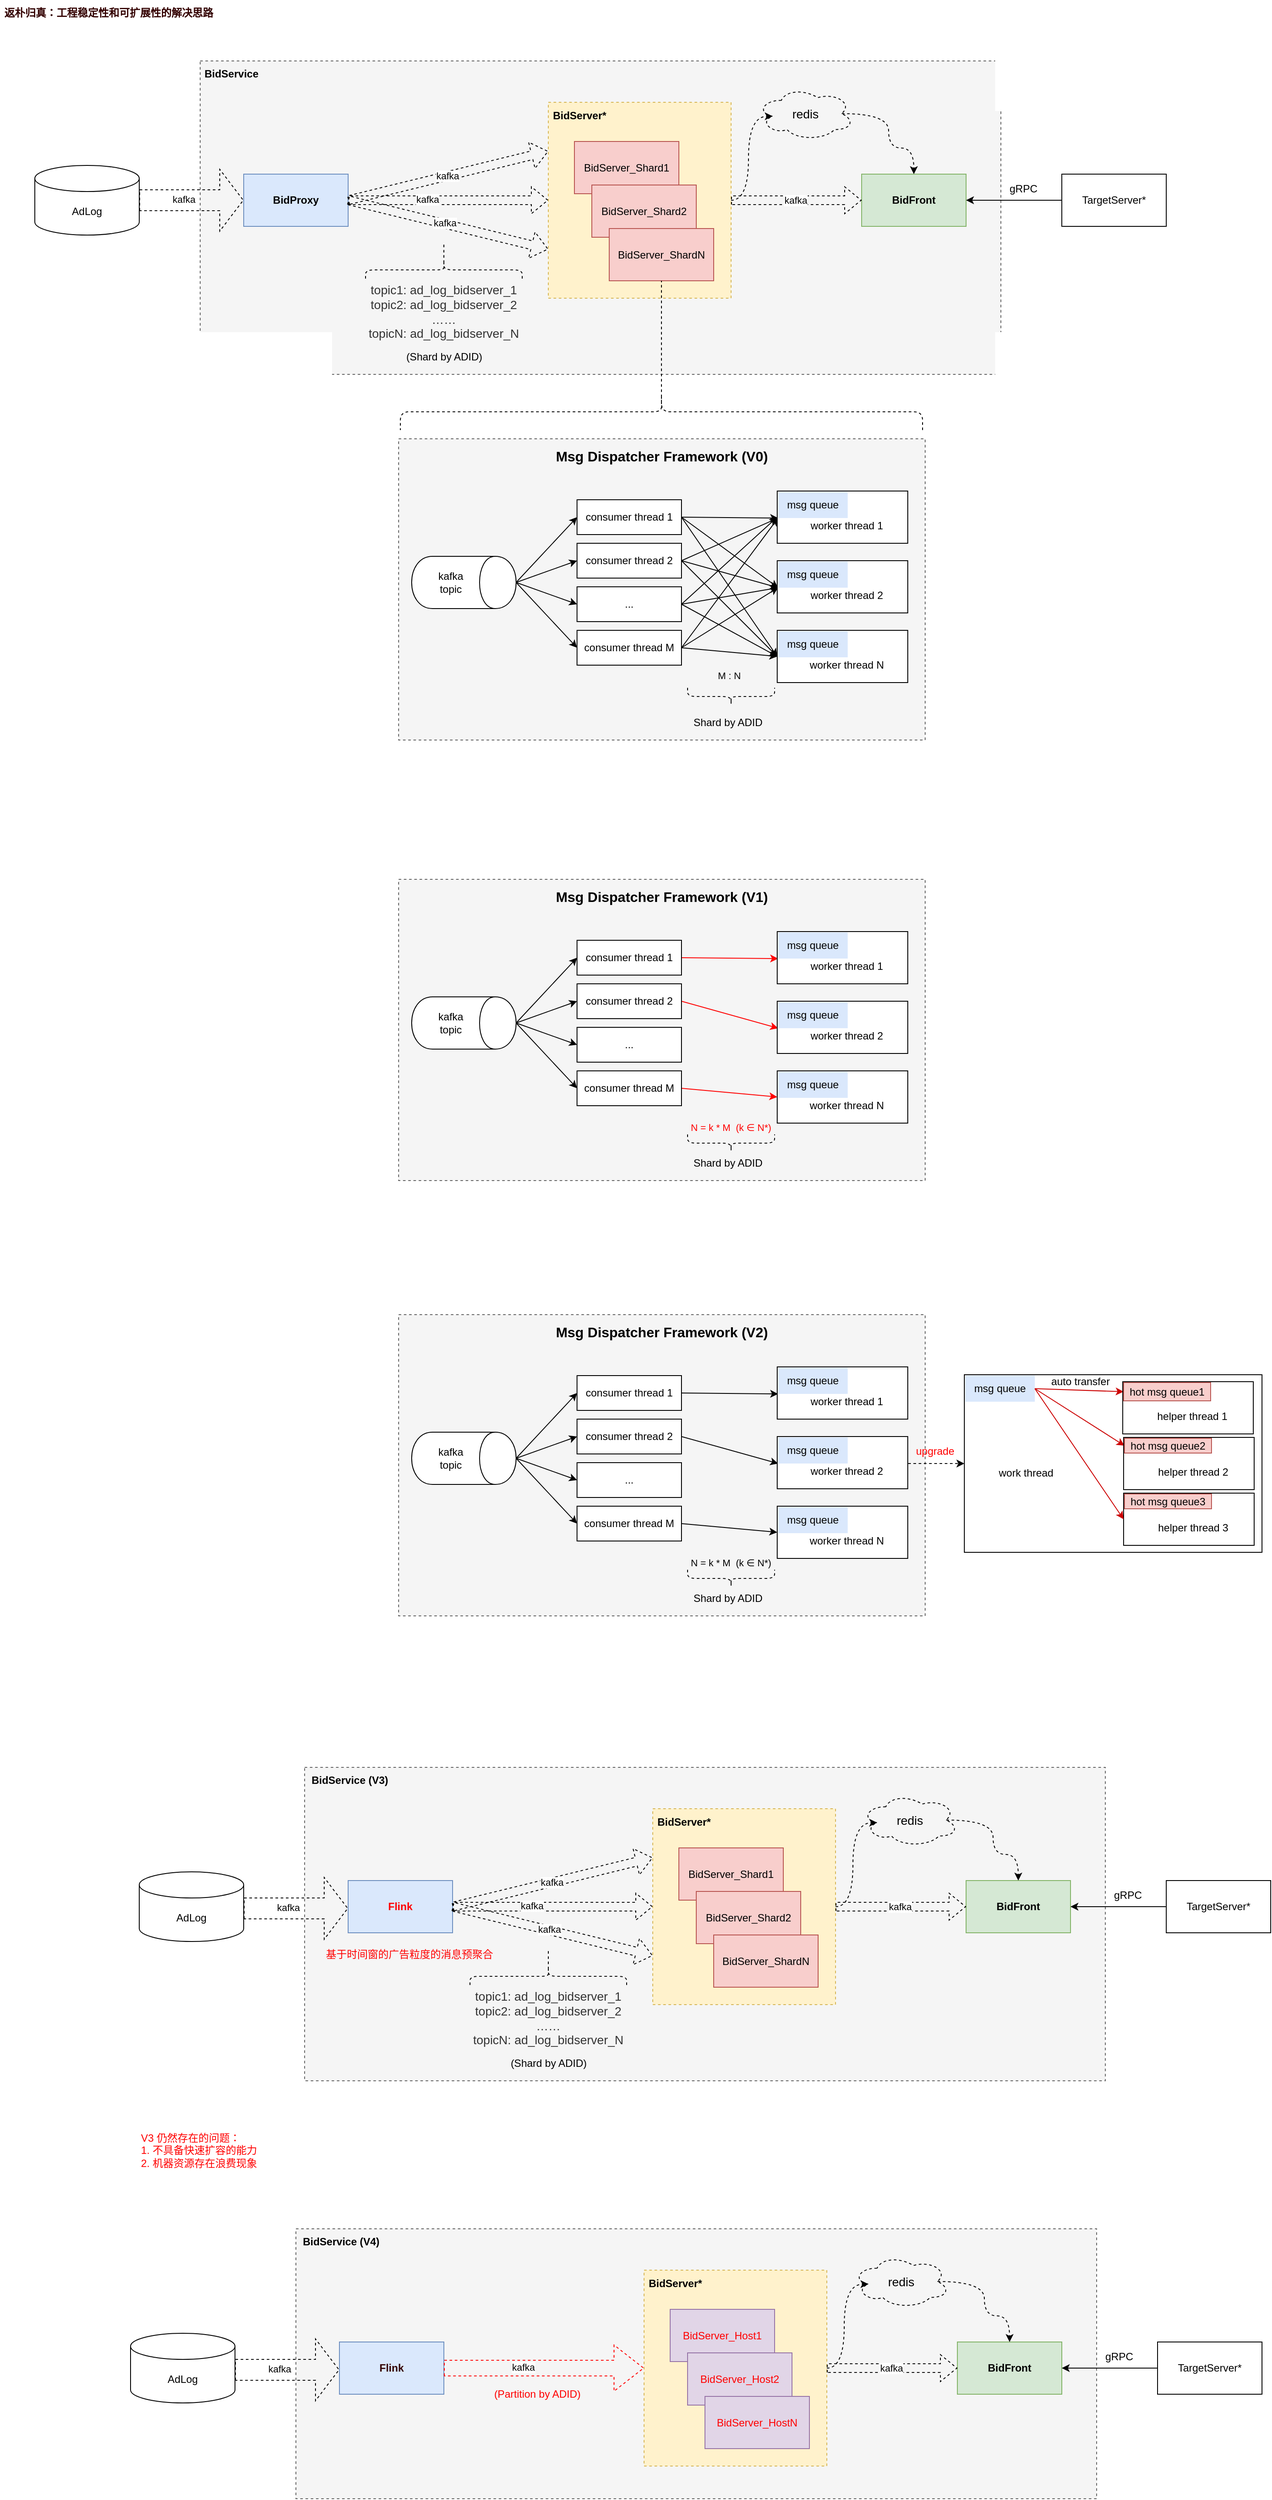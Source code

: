 <mxfile version="20.8.23" type="github">
  <diagram id="KJzq4jkmHyjeCMCJz6uO" name="Page-1">
    <mxGraphModel dx="1818" dy="692" grid="1" gridSize="10" guides="1" tooltips="1" connect="1" arrows="1" fold="1" page="1" pageScale="1" pageWidth="850" pageHeight="1100" math="0" shadow="0">
      <root>
        <mxCell id="0" />
        <mxCell id="1" parent="0" />
        <mxCell id="6Swn5pRf29uwXJC_zlHn-45" value="" style="rounded=0;whiteSpace=wrap;html=1;strokeColor=#666666;fontColor=#333333;fillColor=#f5f5f5;dashed=1;" parent="1" vertex="1">
          <mxGeometry x="-610" y="80" width="920" height="360" as="geometry" />
        </mxCell>
        <mxCell id="6Swn5pRf29uwXJC_zlHn-34" style="edgeStyle=orthogonalEdgeStyle;curved=1;rounded=0;orthogonalLoop=1;jettySize=auto;html=1;exitX=1;exitY=0.5;exitDx=0;exitDy=0;entryX=0.16;entryY=0.55;entryDx=0;entryDy=0;entryPerimeter=0;fontColor=#000000;endArrow=classic;endFill=1;dashed=1;" parent="1" source="6Swn5pRf29uwXJC_zlHn-25" target="6Swn5pRf29uwXJC_zlHn-15" edge="1">
          <mxGeometry relative="1" as="geometry" />
        </mxCell>
        <mxCell id="6Swn5pRf29uwXJC_zlHn-25" value="" style="rounded=0;whiteSpace=wrap;html=1;fillColor=#fff2cc;dashed=1;strokeColor=#d6b656;" parent="1" vertex="1">
          <mxGeometry x="-210" y="127.5" width="210" height="225" as="geometry" />
        </mxCell>
        <mxCell id="6Swn5pRf29uwXJC_zlHn-1" value="AdLog" style="shape=cylinder3;whiteSpace=wrap;html=1;boundedLbl=1;backgroundOutline=1;size=15;" parent="1" vertex="1">
          <mxGeometry x="-800" y="200" width="120" height="80" as="geometry" />
        </mxCell>
        <mxCell id="6Swn5pRf29uwXJC_zlHn-3" value="&lt;b&gt;BidProxy&lt;/b&gt;" style="rounded=0;whiteSpace=wrap;html=1;fillColor=#dae8fc;strokeColor=#6c8ebf;" parent="1" vertex="1">
          <mxGeometry x="-560" y="210" width="120" height="60" as="geometry" />
        </mxCell>
        <mxCell id="6Swn5pRf29uwXJC_zlHn-4" value="" style="shape=flexArrow;endArrow=classic;html=1;rounded=0;exitX=1;exitY=0.5;exitDx=0;exitDy=0;exitPerimeter=0;entryX=0;entryY=0.5;entryDx=0;entryDy=0;dashed=1;width=24;endSize=8.67;endWidth=46;" parent="1" source="6Swn5pRf29uwXJC_zlHn-1" target="6Swn5pRf29uwXJC_zlHn-3" edge="1">
          <mxGeometry width="50" height="50" relative="1" as="geometry">
            <mxPoint x="-560" y="400" as="sourcePoint" />
            <mxPoint x="-510" y="350" as="targetPoint" />
          </mxGeometry>
        </mxCell>
        <mxCell id="6Swn5pRf29uwXJC_zlHn-29" value="kafka" style="edgeLabel;html=1;align=center;verticalAlign=middle;resizable=0;points=[];" parent="6Swn5pRf29uwXJC_zlHn-4" vertex="1" connectable="0">
          <mxGeometry x="-0.15" y="1" relative="1" as="geometry">
            <mxPoint as="offset" />
          </mxGeometry>
        </mxCell>
        <mxCell id="6Swn5pRf29uwXJC_zlHn-7" value="BidServer_Shard1" style="rounded=0;whiteSpace=wrap;html=1;fillColor=#f8cecc;strokeColor=#b85450;" parent="1" vertex="1">
          <mxGeometry x="-180" y="172.5" width="120" height="60" as="geometry" />
        </mxCell>
        <mxCell id="6Swn5pRf29uwXJC_zlHn-8" value="&lt;b&gt;BidFront&lt;/b&gt;" style="rounded=0;whiteSpace=wrap;html=1;fillColor=#d5e8d4;strokeColor=#82b366;" parent="1" vertex="1">
          <mxGeometry x="150" y="210" width="120" height="60" as="geometry" />
        </mxCell>
        <mxCell id="6Swn5pRf29uwXJC_zlHn-11" value="topic1: ad_log_bidserver_1&lt;br&gt;topic2: ad_log_bidserver_2&lt;br&gt;……&lt;br&gt;topicN: ad_log_bidserver_N" style="text;html=1;strokeColor=none;fillColor=#f5f5f5;align=center;verticalAlign=middle;whiteSpace=wrap;rounded=0;fontSize=14;fontColor=#333333;" parent="1" vertex="1">
          <mxGeometry x="-420" y="332.5" width="180" height="70" as="geometry" />
        </mxCell>
        <mxCell id="6Swn5pRf29uwXJC_zlHn-13" value="" style="shape=flexArrow;endArrow=classic;html=1;rounded=0;exitX=1;exitY=0.5;exitDx=0;exitDy=0;exitPerimeter=0;entryX=0;entryY=0.25;entryDx=0;entryDy=0;dashed=1;" parent="1" target="6Swn5pRf29uwXJC_zlHn-25" edge="1">
          <mxGeometry width="50" height="50" relative="1" as="geometry">
            <mxPoint x="-440" y="240" as="sourcePoint" />
            <mxPoint x="-320" y="240" as="targetPoint" />
          </mxGeometry>
        </mxCell>
        <mxCell id="6Swn5pRf29uwXJC_zlHn-28" value="kafka" style="edgeLabel;html=1;align=center;verticalAlign=middle;resizable=0;points=[];" parent="6Swn5pRf29uwXJC_zlHn-13" vertex="1" connectable="0">
          <mxGeometry x="-0.012" relative="1" as="geometry">
            <mxPoint as="offset" />
          </mxGeometry>
        </mxCell>
        <mxCell id="6Swn5pRf29uwXJC_zlHn-37" style="edgeStyle=orthogonalEdgeStyle;rounded=0;orthogonalLoop=1;jettySize=auto;html=1;exitX=0.875;exitY=0.5;exitDx=0;exitDy=0;exitPerimeter=0;entryX=0.5;entryY=0;entryDx=0;entryDy=0;dashed=1;fontColor=#000000;endArrow=classic;endFill=1;elbow=vertical;curved=1;" parent="1" source="6Swn5pRf29uwXJC_zlHn-15" target="6Swn5pRf29uwXJC_zlHn-8" edge="1">
          <mxGeometry relative="1" as="geometry">
            <Array as="points">
              <mxPoint x="181" y="141" />
              <mxPoint x="181" y="180" />
              <mxPoint x="210" y="180" />
            </Array>
          </mxGeometry>
        </mxCell>
        <mxCell id="6Swn5pRf29uwXJC_zlHn-15" value="&lt;font color=&quot;#000000&quot;&gt;redis&lt;/font&gt;" style="ellipse;shape=cloud;whiteSpace=wrap;html=1;fillColor=none;gradientColor=none;fontSize=14;fontColor=#808080;align=center;strokeColor=#000000;dashed=1;" parent="1" vertex="1">
          <mxGeometry x="30" y="110" width="111" height="61" as="geometry" />
        </mxCell>
        <mxCell id="6Swn5pRf29uwXJC_zlHn-23" value="BidServer_Shard2" style="rounded=0;whiteSpace=wrap;html=1;fillColor=#f8cecc;strokeColor=#b85450;" parent="1" vertex="1">
          <mxGeometry x="-160" y="222.5" width="120" height="60" as="geometry" />
        </mxCell>
        <mxCell id="6Swn5pRf29uwXJC_zlHn-24" value="BidServer_ShardN" style="rounded=0;whiteSpace=wrap;html=1;fillColor=#f8cecc;strokeColor=#b85450;" parent="1" vertex="1">
          <mxGeometry x="-140" y="272.5" width="120" height="60" as="geometry" />
        </mxCell>
        <mxCell id="6Swn5pRf29uwXJC_zlHn-26" value="" style="shape=flexArrow;endArrow=classic;html=1;rounded=0;exitX=1;exitY=0.5;exitDx=0;exitDy=0;entryX=0;entryY=0.5;entryDx=0;entryDy=0;dashed=1;" parent="1" source="6Swn5pRf29uwXJC_zlHn-3" target="6Swn5pRf29uwXJC_zlHn-25" edge="1">
          <mxGeometry width="50" height="50" relative="1" as="geometry">
            <mxPoint x="-430" y="250" as="sourcePoint" />
            <mxPoint x="-270" y="197.5" as="targetPoint" />
          </mxGeometry>
        </mxCell>
        <mxCell id="6Swn5pRf29uwXJC_zlHn-30" value="kafka" style="edgeLabel;html=1;align=center;verticalAlign=middle;resizable=0;points=[];" parent="6Swn5pRf29uwXJC_zlHn-26" vertex="1" connectable="0">
          <mxGeometry x="-0.212" y="1" relative="1" as="geometry">
            <mxPoint as="offset" />
          </mxGeometry>
        </mxCell>
        <mxCell id="6Swn5pRf29uwXJC_zlHn-27" value="" style="shape=flexArrow;endArrow=classic;html=1;rounded=0;entryX=0;entryY=0.75;entryDx=0;entryDy=0;dashed=1;" parent="1" target="6Swn5pRf29uwXJC_zlHn-25" edge="1">
          <mxGeometry width="50" height="50" relative="1" as="geometry">
            <mxPoint x="-440" y="240" as="sourcePoint" />
            <mxPoint x="-270" y="250" as="targetPoint" />
          </mxGeometry>
        </mxCell>
        <mxCell id="6Swn5pRf29uwXJC_zlHn-31" value="kafka" style="edgeLabel;html=1;align=center;verticalAlign=middle;resizable=0;points=[];" parent="6Swn5pRf29uwXJC_zlHn-27" vertex="1" connectable="0">
          <mxGeometry x="-0.043" y="1" relative="1" as="geometry">
            <mxPoint as="offset" />
          </mxGeometry>
        </mxCell>
        <mxCell id="6Swn5pRf29uwXJC_zlHn-32" value="" style="shape=flexArrow;endArrow=classic;html=1;rounded=0;exitX=1;exitY=0.5;exitDx=0;exitDy=0;entryX=0;entryY=0.5;entryDx=0;entryDy=0;dashed=1;" parent="1" source="6Swn5pRf29uwXJC_zlHn-25" target="6Swn5pRf29uwXJC_zlHn-8" edge="1">
          <mxGeometry width="50" height="50" relative="1" as="geometry">
            <mxPoint x="-360" y="250" as="sourcePoint" />
            <mxPoint x="-200" y="197.5" as="targetPoint" />
          </mxGeometry>
        </mxCell>
        <mxCell id="6Swn5pRf29uwXJC_zlHn-33" value="kafka" style="edgeLabel;html=1;align=center;verticalAlign=middle;resizable=0;points=[];" parent="6Swn5pRf29uwXJC_zlHn-32" vertex="1" connectable="0">
          <mxGeometry x="-0.012" relative="1" as="geometry">
            <mxPoint as="offset" />
          </mxGeometry>
        </mxCell>
        <mxCell id="6Swn5pRf29uwXJC_zlHn-38" value="&lt;b&gt;BidServer*&lt;/b&gt;" style="text;html=1;strokeColor=none;fillColor=none;align=center;verticalAlign=middle;whiteSpace=wrap;rounded=0;dashed=1;fontColor=#000000;" parent="1" vertex="1">
          <mxGeometry x="-208" y="127.5" width="68" height="30" as="geometry" />
        </mxCell>
        <mxCell id="6Swn5pRf29uwXJC_zlHn-40" style="edgeStyle=orthogonalEdgeStyle;curved=1;rounded=0;orthogonalLoop=1;jettySize=auto;html=1;exitX=0.1;exitY=0.5;exitDx=0;exitDy=0;exitPerimeter=0;fontColor=#000000;endArrow=none;endFill=0;elbow=vertical;dashed=1;" parent="1" source="6Swn5pRf29uwXJC_zlHn-39" edge="1">
          <mxGeometry relative="1" as="geometry">
            <mxPoint x="-330" y="290" as="targetPoint" />
          </mxGeometry>
        </mxCell>
        <mxCell id="6Swn5pRf29uwXJC_zlHn-39" value="" style="shape=curlyBracket;whiteSpace=wrap;html=1;rounded=1;labelPosition=left;verticalLabelPosition=middle;align=right;verticalAlign=middle;strokeColor=#000000;fontColor=#000000;fillColor=none;rotation=90;dashed=1;" parent="1" vertex="1">
          <mxGeometry x="-340" y="230" width="20" height="180" as="geometry" />
        </mxCell>
        <mxCell id="6Swn5pRf29uwXJC_zlHn-41" value="" style="endArrow=classic;html=1;rounded=0;fontColor=#000000;curved=1;elbow=vertical;entryX=1;entryY=0.5;entryDx=0;entryDy=0;exitX=0;exitY=0.5;exitDx=0;exitDy=0;" parent="1" source="6Swn5pRf29uwXJC_zlHn-43" target="6Swn5pRf29uwXJC_zlHn-8" edge="1">
          <mxGeometry width="50" height="50" relative="1" as="geometry">
            <mxPoint x="360" y="240" as="sourcePoint" />
            <mxPoint x="-180" y="350" as="targetPoint" />
          </mxGeometry>
        </mxCell>
        <mxCell id="6Swn5pRf29uwXJC_zlHn-42" value="gRPC" style="text;html=1;strokeColor=none;fillColor=none;align=center;verticalAlign=middle;whiteSpace=wrap;rounded=0;fontColor=#000000;" parent="1" vertex="1">
          <mxGeometry x="306" y="212" width="60" height="30" as="geometry" />
        </mxCell>
        <mxCell id="6Swn5pRf29uwXJC_zlHn-43" value="TargetServer*" style="rounded=0;whiteSpace=wrap;html=1;strokeColor=#000000;fontColor=#000000;fillColor=none;" parent="1" vertex="1">
          <mxGeometry x="380" y="210" width="120" height="60" as="geometry" />
        </mxCell>
        <mxCell id="6Swn5pRf29uwXJC_zlHn-47" value="&lt;b&gt;BidService&lt;/b&gt;" style="text;html=1;strokeColor=none;fillColor=none;align=center;verticalAlign=middle;whiteSpace=wrap;rounded=0;dashed=1;fontColor=#000000;" parent="1" vertex="1">
          <mxGeometry x="-608" y="80" width="68" height="30" as="geometry" />
        </mxCell>
        <mxCell id="6Swn5pRf29uwXJC_zlHn-48" value="" style="rounded=0;whiteSpace=wrap;html=1;fillColor=#f5f5f5;dashed=1;fontColor=#333333;strokeColor=#666666;" parent="1" vertex="1">
          <mxGeometry x="-382" y="514" width="605" height="346" as="geometry" />
        </mxCell>
        <mxCell id="6Swn5pRf29uwXJC_zlHn-49" style="edgeStyle=none;rounded=0;orthogonalLoop=1;jettySize=auto;html=1;exitX=1;exitY=0.5;exitDx=0;exitDy=0;entryX=0;entryY=1;entryDx=0;entryDy=0;" parent="1" source="6Swn5pRf29uwXJC_zlHn-52" target="6Swn5pRf29uwXJC_zlHn-66" edge="1">
          <mxGeometry relative="1" as="geometry" />
        </mxCell>
        <mxCell id="6Swn5pRf29uwXJC_zlHn-50" style="edgeStyle=none;rounded=0;orthogonalLoop=1;jettySize=auto;html=1;exitX=1;exitY=0.5;exitDx=0;exitDy=0;entryX=0;entryY=1;entryDx=0;entryDy=0;" parent="1" source="6Swn5pRf29uwXJC_zlHn-52" target="6Swn5pRf29uwXJC_zlHn-69" edge="1">
          <mxGeometry relative="1" as="geometry" />
        </mxCell>
        <mxCell id="6Swn5pRf29uwXJC_zlHn-51" style="edgeStyle=none;rounded=0;orthogonalLoop=1;jettySize=auto;html=1;exitX=1;exitY=0.5;exitDx=0;exitDy=0;entryX=0;entryY=0.5;entryDx=0;entryDy=0;" parent="1" source="6Swn5pRf29uwXJC_zlHn-52" target="6Swn5pRf29uwXJC_zlHn-71" edge="1">
          <mxGeometry relative="1" as="geometry" />
        </mxCell>
        <mxCell id="6Swn5pRf29uwXJC_zlHn-52" value="consumer thread 1" style="rounded=0;whiteSpace=wrap;html=1;" parent="1" vertex="1">
          <mxGeometry x="-177" y="584" width="120" height="40" as="geometry" />
        </mxCell>
        <mxCell id="6Swn5pRf29uwXJC_zlHn-53" style="edgeStyle=none;rounded=0;orthogonalLoop=1;jettySize=auto;html=1;exitX=1;exitY=0.5;exitDx=0;exitDy=0;entryX=0;entryY=1;entryDx=0;entryDy=0;" parent="1" source="6Swn5pRf29uwXJC_zlHn-56" target="6Swn5pRf29uwXJC_zlHn-66" edge="1">
          <mxGeometry relative="1" as="geometry" />
        </mxCell>
        <mxCell id="6Swn5pRf29uwXJC_zlHn-54" style="edgeStyle=none;rounded=0;orthogonalLoop=1;jettySize=auto;html=1;exitX=1;exitY=0.5;exitDx=0;exitDy=0;entryX=0;entryY=1;entryDx=0;entryDy=0;" parent="1" source="6Swn5pRf29uwXJC_zlHn-56" target="6Swn5pRf29uwXJC_zlHn-69" edge="1">
          <mxGeometry relative="1" as="geometry" />
        </mxCell>
        <mxCell id="6Swn5pRf29uwXJC_zlHn-55" style="edgeStyle=none;rounded=0;orthogonalLoop=1;jettySize=auto;html=1;exitX=1;exitY=0.5;exitDx=0;exitDy=0;entryX=0;entryY=1;entryDx=0;entryDy=0;" parent="1" source="6Swn5pRf29uwXJC_zlHn-56" target="6Swn5pRf29uwXJC_zlHn-72" edge="1">
          <mxGeometry relative="1" as="geometry" />
        </mxCell>
        <mxCell id="6Swn5pRf29uwXJC_zlHn-56" value="consumer thread 2" style="rounded=0;whiteSpace=wrap;html=1;" parent="1" vertex="1">
          <mxGeometry x="-177" y="634" width="120" height="40" as="geometry" />
        </mxCell>
        <mxCell id="6Swn5pRf29uwXJC_zlHn-57" style="edgeStyle=none;rounded=0;orthogonalLoop=1;jettySize=auto;html=1;exitX=1;exitY=0.5;exitDx=0;exitDy=0;entryX=0;entryY=0.5;entryDx=0;entryDy=0;" parent="1" source="6Swn5pRf29uwXJC_zlHn-60" target="6Swn5pRf29uwXJC_zlHn-65" edge="1">
          <mxGeometry relative="1" as="geometry" />
        </mxCell>
        <mxCell id="6Swn5pRf29uwXJC_zlHn-58" style="edgeStyle=none;rounded=0;orthogonalLoop=1;jettySize=auto;html=1;exitX=1;exitY=0.5;exitDx=0;exitDy=0;entryX=0;entryY=1;entryDx=0;entryDy=0;" parent="1" source="6Swn5pRf29uwXJC_zlHn-60" target="6Swn5pRf29uwXJC_zlHn-69" edge="1">
          <mxGeometry relative="1" as="geometry" />
        </mxCell>
        <mxCell id="6Swn5pRf29uwXJC_zlHn-59" style="edgeStyle=none;rounded=0;orthogonalLoop=1;jettySize=auto;html=1;exitX=1;exitY=0.5;exitDx=0;exitDy=0;entryX=0;entryY=0.5;entryDx=0;entryDy=0;" parent="1" source="6Swn5pRf29uwXJC_zlHn-60" target="6Swn5pRf29uwXJC_zlHn-71" edge="1">
          <mxGeometry relative="1" as="geometry" />
        </mxCell>
        <mxCell id="6Swn5pRf29uwXJC_zlHn-60" value="..." style="rounded=0;whiteSpace=wrap;html=1;" parent="1" vertex="1">
          <mxGeometry x="-177" y="684" width="120" height="40" as="geometry" />
        </mxCell>
        <mxCell id="6Swn5pRf29uwXJC_zlHn-61" style="edgeStyle=none;rounded=0;orthogonalLoop=1;jettySize=auto;html=1;exitX=1;exitY=0.5;exitDx=0;exitDy=0;entryX=0;entryY=1;entryDx=0;entryDy=0;" parent="1" source="6Swn5pRf29uwXJC_zlHn-64" target="6Swn5pRf29uwXJC_zlHn-66" edge="1">
          <mxGeometry relative="1" as="geometry" />
        </mxCell>
        <mxCell id="6Swn5pRf29uwXJC_zlHn-62" style="edgeStyle=none;rounded=0;orthogonalLoop=1;jettySize=auto;html=1;exitX=1;exitY=0.5;exitDx=0;exitDy=0;entryX=0;entryY=1;entryDx=0;entryDy=0;" parent="1" source="6Swn5pRf29uwXJC_zlHn-64" target="6Swn5pRf29uwXJC_zlHn-69" edge="1">
          <mxGeometry relative="1" as="geometry" />
        </mxCell>
        <mxCell id="6Swn5pRf29uwXJC_zlHn-63" style="edgeStyle=none;rounded=0;orthogonalLoop=1;jettySize=auto;html=1;exitX=1;exitY=0.5;exitDx=0;exitDy=0;" parent="1" source="6Swn5pRf29uwXJC_zlHn-64" edge="1">
          <mxGeometry relative="1" as="geometry">
            <mxPoint x="53" y="764" as="targetPoint" />
          </mxGeometry>
        </mxCell>
        <mxCell id="6Swn5pRf29uwXJC_zlHn-64" value="consumer thread M" style="rounded=0;whiteSpace=wrap;html=1;" parent="1" vertex="1">
          <mxGeometry x="-177" y="734" width="120" height="40" as="geometry" />
        </mxCell>
        <mxCell id="6Swn5pRf29uwXJC_zlHn-65" value="" style="rounded=0;whiteSpace=wrap;html=1;" parent="1" vertex="1">
          <mxGeometry x="53" y="574" width="150" height="60" as="geometry" />
        </mxCell>
        <mxCell id="6Swn5pRf29uwXJC_zlHn-66" value="msg queue" style="rounded=0;whiteSpace=wrap;html=1;fillColor=#dae8fc;strokeColor=none;" parent="1" vertex="1">
          <mxGeometry x="54" y="575" width="80" height="30" as="geometry" />
        </mxCell>
        <mxCell id="6Swn5pRf29uwXJC_zlHn-67" value="worker thread 1" style="text;html=1;strokeColor=none;fillColor=none;align=center;verticalAlign=middle;whiteSpace=wrap;rounded=0;" parent="1" vertex="1">
          <mxGeometry x="83" y="604" width="100" height="20" as="geometry" />
        </mxCell>
        <mxCell id="6Swn5pRf29uwXJC_zlHn-68" value="" style="rounded=0;whiteSpace=wrap;html=1;" parent="1" vertex="1">
          <mxGeometry x="53" y="654" width="150" height="60" as="geometry" />
        </mxCell>
        <mxCell id="6Swn5pRf29uwXJC_zlHn-69" value="msg queue" style="rounded=0;whiteSpace=wrap;html=1;fillColor=#dae8fc;strokeColor=none;" parent="1" vertex="1">
          <mxGeometry x="54" y="655" width="80" height="30" as="geometry" />
        </mxCell>
        <mxCell id="6Swn5pRf29uwXJC_zlHn-70" value="worker thread 2" style="text;html=1;strokeColor=none;fillColor=none;align=center;verticalAlign=middle;whiteSpace=wrap;rounded=0;" parent="1" vertex="1">
          <mxGeometry x="83" y="684" width="100" height="20" as="geometry" />
        </mxCell>
        <mxCell id="6Swn5pRf29uwXJC_zlHn-71" value="" style="rounded=0;whiteSpace=wrap;html=1;" parent="1" vertex="1">
          <mxGeometry x="53" y="734" width="150" height="60" as="geometry" />
        </mxCell>
        <mxCell id="6Swn5pRf29uwXJC_zlHn-72" value="msg queue" style="rounded=0;whiteSpace=wrap;html=1;fillColor=#dae8fc;strokeColor=none;" parent="1" vertex="1">
          <mxGeometry x="54" y="735" width="80" height="30" as="geometry" />
        </mxCell>
        <mxCell id="6Swn5pRf29uwXJC_zlHn-73" value="worker thread N" style="text;html=1;strokeColor=none;fillColor=none;align=center;verticalAlign=middle;whiteSpace=wrap;rounded=0;" parent="1" vertex="1">
          <mxGeometry x="83" y="764" width="100" height="20" as="geometry" />
        </mxCell>
        <mxCell id="6Swn5pRf29uwXJC_zlHn-74" style="rounded=0;orthogonalLoop=1;jettySize=auto;html=1;exitX=0.5;exitY=0;exitDx=0;exitDy=0;entryX=0;entryY=0.5;entryDx=0;entryDy=0;" parent="1" source="6Swn5pRf29uwXJC_zlHn-78" target="6Swn5pRf29uwXJC_zlHn-52" edge="1">
          <mxGeometry relative="1" as="geometry" />
        </mxCell>
        <mxCell id="6Swn5pRf29uwXJC_zlHn-75" style="edgeStyle=none;rounded=0;orthogonalLoop=1;jettySize=auto;html=1;exitX=0.5;exitY=0;exitDx=0;exitDy=0;entryX=0;entryY=0.5;entryDx=0;entryDy=0;" parent="1" source="6Swn5pRf29uwXJC_zlHn-78" target="6Swn5pRf29uwXJC_zlHn-56" edge="1">
          <mxGeometry relative="1" as="geometry" />
        </mxCell>
        <mxCell id="6Swn5pRf29uwXJC_zlHn-76" style="edgeStyle=none;rounded=0;orthogonalLoop=1;jettySize=auto;html=1;exitX=0.5;exitY=0;exitDx=0;exitDy=0;entryX=0;entryY=0.5;entryDx=0;entryDy=0;" parent="1" source="6Swn5pRf29uwXJC_zlHn-78" target="6Swn5pRf29uwXJC_zlHn-60" edge="1">
          <mxGeometry relative="1" as="geometry" />
        </mxCell>
        <mxCell id="6Swn5pRf29uwXJC_zlHn-77" style="edgeStyle=none;rounded=0;orthogonalLoop=1;jettySize=auto;html=1;exitX=0.5;exitY=0;exitDx=0;exitDy=0;entryX=0;entryY=0.5;entryDx=0;entryDy=0;" parent="1" source="6Swn5pRf29uwXJC_zlHn-78" target="6Swn5pRf29uwXJC_zlHn-64" edge="1">
          <mxGeometry relative="1" as="geometry" />
        </mxCell>
        <mxCell id="6Swn5pRf29uwXJC_zlHn-78" value="" style="shape=cylinder;whiteSpace=wrap;html=1;boundedLbl=1;backgroundOutline=1;direction=south;" parent="1" vertex="1">
          <mxGeometry x="-367" y="649" width="120" height="60" as="geometry" />
        </mxCell>
        <mxCell id="6Swn5pRf29uwXJC_zlHn-79" value="kafka topic" style="text;html=1;strokeColor=none;fillColor=none;align=center;verticalAlign=middle;whiteSpace=wrap;rounded=0;" parent="1" vertex="1">
          <mxGeometry x="-347" y="669" width="50" height="20" as="geometry" />
        </mxCell>
        <mxCell id="6Swn5pRf29uwXJC_zlHn-81" value="Msg Dispatcher Framework&amp;nbsp;(V0)" style="text;html=1;strokeColor=none;fillColor=none;align=center;verticalAlign=middle;whiteSpace=wrap;rounded=0;dashed=1;fontStyle=1;fontSize=16;" parent="1" vertex="1">
          <mxGeometry x="-208.5" y="514" width="257" height="40" as="geometry" />
        </mxCell>
        <mxCell id="6Swn5pRf29uwXJC_zlHn-83" value="&lt;font style=&quot;font-size: 11px&quot;&gt;M : N&lt;/font&gt;" style="text;html=1;strokeColor=none;fillColor=none;align=center;verticalAlign=middle;whiteSpace=wrap;rounded=0;dashed=1;fontSize=16;" parent="1" vertex="1">
          <mxGeometry x="-22" y="774" width="40" height="20" as="geometry" />
        </mxCell>
        <mxCell id="6Swn5pRf29uwXJC_zlHn-85" style="rounded=0;orthogonalLoop=1;jettySize=auto;html=1;exitX=0.1;exitY=0.5;exitDx=0;exitDy=0;exitPerimeter=0;entryX=0.5;entryY=1;entryDx=0;entryDy=0;dashed=1;fontColor=#000000;endArrow=none;endFill=0;elbow=vertical;" parent="1" source="6Swn5pRf29uwXJC_zlHn-84" target="6Swn5pRf29uwXJC_zlHn-24" edge="1">
          <mxGeometry relative="1" as="geometry" />
        </mxCell>
        <mxCell id="6Swn5pRf29uwXJC_zlHn-84" value="" style="shape=curlyBracket;whiteSpace=wrap;html=1;rounded=1;labelPosition=left;verticalLabelPosition=middle;align=right;verticalAlign=middle;strokeColor=#000000;fontColor=#000000;fillColor=none;rotation=90;dashed=1;" parent="1" vertex="1">
          <mxGeometry x="-101" y="183" width="42" height="600" as="geometry" />
        </mxCell>
        <mxCell id="6Swn5pRf29uwXJC_zlHn-86" value="Shard by ADID" style="text;html=1;strokeColor=none;fillColor=none;align=center;verticalAlign=middle;whiteSpace=wrap;rounded=0;" parent="1" vertex="1">
          <mxGeometry x="-57" y="830" width="107" height="20" as="geometry" />
        </mxCell>
        <mxCell id="6Swn5pRf29uwXJC_zlHn-87" value="" style="shape=curlyBracket;whiteSpace=wrap;html=1;rounded=1;dashed=1;fillColor=none;fontSize=16;direction=north;" parent="1" vertex="1">
          <mxGeometry x="-50" y="800" width="100" height="20" as="geometry" />
        </mxCell>
        <mxCell id="6Swn5pRf29uwXJC_zlHn-88" value="(Shard by ADID)" style="text;html=1;strokeColor=none;fillColor=none;align=center;verticalAlign=middle;whiteSpace=wrap;rounded=0;" parent="1" vertex="1">
          <mxGeometry x="-383.5" y="410" width="107" height="20" as="geometry" />
        </mxCell>
        <mxCell id="6Swn5pRf29uwXJC_zlHn-89" value="" style="rounded=0;whiteSpace=wrap;html=1;fillColor=#f5f5f5;dashed=1;fontColor=#333333;strokeColor=#666666;" parent="1" vertex="1">
          <mxGeometry x="-382" y="1020" width="605" height="346" as="geometry" />
        </mxCell>
        <mxCell id="6Swn5pRf29uwXJC_zlHn-90" style="edgeStyle=none;rounded=0;orthogonalLoop=1;jettySize=auto;html=1;exitX=1;exitY=0.5;exitDx=0;exitDy=0;entryX=0;entryY=1;entryDx=0;entryDy=0;strokeColor=#FF0000;" parent="1" source="6Swn5pRf29uwXJC_zlHn-93" target="6Swn5pRf29uwXJC_zlHn-107" edge="1">
          <mxGeometry relative="1" as="geometry" />
        </mxCell>
        <mxCell id="6Swn5pRf29uwXJC_zlHn-93" value="consumer thread 1" style="rounded=0;whiteSpace=wrap;html=1;" parent="1" vertex="1">
          <mxGeometry x="-177" y="1090" width="120" height="40" as="geometry" />
        </mxCell>
        <mxCell id="6Swn5pRf29uwXJC_zlHn-95" style="edgeStyle=none;rounded=0;orthogonalLoop=1;jettySize=auto;html=1;exitX=1;exitY=0.5;exitDx=0;exitDy=0;entryX=0;entryY=1;entryDx=0;entryDy=0;strokeColor=#FF0000;" parent="1" source="6Swn5pRf29uwXJC_zlHn-97" target="6Swn5pRf29uwXJC_zlHn-110" edge="1">
          <mxGeometry relative="1" as="geometry" />
        </mxCell>
        <mxCell id="6Swn5pRf29uwXJC_zlHn-97" value="consumer thread 2" style="rounded=0;whiteSpace=wrap;html=1;" parent="1" vertex="1">
          <mxGeometry x="-177" y="1140" width="120" height="40" as="geometry" />
        </mxCell>
        <mxCell id="6Swn5pRf29uwXJC_zlHn-101" value="..." style="rounded=0;whiteSpace=wrap;html=1;" parent="1" vertex="1">
          <mxGeometry x="-177" y="1190" width="120" height="40" as="geometry" />
        </mxCell>
        <mxCell id="6Swn5pRf29uwXJC_zlHn-104" style="edgeStyle=none;rounded=0;orthogonalLoop=1;jettySize=auto;html=1;exitX=1;exitY=0.5;exitDx=0;exitDy=0;strokeColor=#FF0000;" parent="1" source="6Swn5pRf29uwXJC_zlHn-105" edge="1">
          <mxGeometry relative="1" as="geometry">
            <mxPoint x="53" y="1270" as="targetPoint" />
          </mxGeometry>
        </mxCell>
        <mxCell id="6Swn5pRf29uwXJC_zlHn-105" value="consumer thread M" style="rounded=0;whiteSpace=wrap;html=1;" parent="1" vertex="1">
          <mxGeometry x="-177" y="1240" width="120" height="40" as="geometry" />
        </mxCell>
        <mxCell id="6Swn5pRf29uwXJC_zlHn-106" value="" style="rounded=0;whiteSpace=wrap;html=1;" parent="1" vertex="1">
          <mxGeometry x="53" y="1080" width="150" height="60" as="geometry" />
        </mxCell>
        <mxCell id="6Swn5pRf29uwXJC_zlHn-107" value="msg queue" style="rounded=0;whiteSpace=wrap;html=1;fillColor=#dae8fc;strokeColor=none;" parent="1" vertex="1">
          <mxGeometry x="54" y="1081" width="80" height="30" as="geometry" />
        </mxCell>
        <mxCell id="6Swn5pRf29uwXJC_zlHn-108" value="worker thread 1" style="text;html=1;strokeColor=none;fillColor=none;align=center;verticalAlign=middle;whiteSpace=wrap;rounded=0;" parent="1" vertex="1">
          <mxGeometry x="83" y="1110" width="100" height="20" as="geometry" />
        </mxCell>
        <mxCell id="6Swn5pRf29uwXJC_zlHn-109" value="" style="rounded=0;whiteSpace=wrap;html=1;" parent="1" vertex="1">
          <mxGeometry x="53" y="1160" width="150" height="60" as="geometry" />
        </mxCell>
        <mxCell id="6Swn5pRf29uwXJC_zlHn-110" value="msg queue" style="rounded=0;whiteSpace=wrap;html=1;fillColor=#dae8fc;strokeColor=none;" parent="1" vertex="1">
          <mxGeometry x="54" y="1161" width="80" height="30" as="geometry" />
        </mxCell>
        <mxCell id="6Swn5pRf29uwXJC_zlHn-111" value="worker thread 2" style="text;html=1;strokeColor=none;fillColor=none;align=center;verticalAlign=middle;whiteSpace=wrap;rounded=0;" parent="1" vertex="1">
          <mxGeometry x="83" y="1190" width="100" height="20" as="geometry" />
        </mxCell>
        <mxCell id="6Swn5pRf29uwXJC_zlHn-112" value="" style="rounded=0;whiteSpace=wrap;html=1;" parent="1" vertex="1">
          <mxGeometry x="53" y="1240" width="150" height="60" as="geometry" />
        </mxCell>
        <mxCell id="6Swn5pRf29uwXJC_zlHn-113" value="msg queue" style="rounded=0;whiteSpace=wrap;html=1;fillColor=#dae8fc;strokeColor=none;" parent="1" vertex="1">
          <mxGeometry x="54" y="1241" width="80" height="30" as="geometry" />
        </mxCell>
        <mxCell id="6Swn5pRf29uwXJC_zlHn-114" value="worker thread N" style="text;html=1;strokeColor=none;fillColor=none;align=center;verticalAlign=middle;whiteSpace=wrap;rounded=0;" parent="1" vertex="1">
          <mxGeometry x="83" y="1270" width="100" height="20" as="geometry" />
        </mxCell>
        <mxCell id="6Swn5pRf29uwXJC_zlHn-115" style="rounded=0;orthogonalLoop=1;jettySize=auto;html=1;exitX=0.5;exitY=0;exitDx=0;exitDy=0;entryX=0;entryY=0.5;entryDx=0;entryDy=0;" parent="1" source="6Swn5pRf29uwXJC_zlHn-119" target="6Swn5pRf29uwXJC_zlHn-93" edge="1">
          <mxGeometry relative="1" as="geometry" />
        </mxCell>
        <mxCell id="6Swn5pRf29uwXJC_zlHn-116" style="edgeStyle=none;rounded=0;orthogonalLoop=1;jettySize=auto;html=1;exitX=0.5;exitY=0;exitDx=0;exitDy=0;entryX=0;entryY=0.5;entryDx=0;entryDy=0;" parent="1" source="6Swn5pRf29uwXJC_zlHn-119" target="6Swn5pRf29uwXJC_zlHn-97" edge="1">
          <mxGeometry relative="1" as="geometry" />
        </mxCell>
        <mxCell id="6Swn5pRf29uwXJC_zlHn-117" style="edgeStyle=none;rounded=0;orthogonalLoop=1;jettySize=auto;html=1;exitX=0.5;exitY=0;exitDx=0;exitDy=0;entryX=0;entryY=0.5;entryDx=0;entryDy=0;" parent="1" source="6Swn5pRf29uwXJC_zlHn-119" target="6Swn5pRf29uwXJC_zlHn-101" edge="1">
          <mxGeometry relative="1" as="geometry" />
        </mxCell>
        <mxCell id="6Swn5pRf29uwXJC_zlHn-118" style="edgeStyle=none;rounded=0;orthogonalLoop=1;jettySize=auto;html=1;exitX=0.5;exitY=0;exitDx=0;exitDy=0;entryX=0;entryY=0.5;entryDx=0;entryDy=0;" parent="1" source="6Swn5pRf29uwXJC_zlHn-119" target="6Swn5pRf29uwXJC_zlHn-105" edge="1">
          <mxGeometry relative="1" as="geometry" />
        </mxCell>
        <mxCell id="6Swn5pRf29uwXJC_zlHn-119" value="" style="shape=cylinder;whiteSpace=wrap;html=1;boundedLbl=1;backgroundOutline=1;direction=south;" parent="1" vertex="1">
          <mxGeometry x="-367" y="1155" width="120" height="60" as="geometry" />
        </mxCell>
        <mxCell id="6Swn5pRf29uwXJC_zlHn-120" value="kafka topic" style="text;html=1;strokeColor=none;fillColor=none;align=center;verticalAlign=middle;whiteSpace=wrap;rounded=0;" parent="1" vertex="1">
          <mxGeometry x="-347" y="1175" width="50" height="20" as="geometry" />
        </mxCell>
        <mxCell id="6Swn5pRf29uwXJC_zlHn-121" value="Msg Dispatcher Framework&amp;nbsp;(V1)" style="text;html=1;strokeColor=none;fillColor=none;align=center;verticalAlign=middle;whiteSpace=wrap;rounded=0;dashed=1;fontStyle=1;fontSize=16;" parent="1" vertex="1">
          <mxGeometry x="-208.5" y="1020" width="257" height="40" as="geometry" />
        </mxCell>
        <mxCell id="6Swn5pRf29uwXJC_zlHn-122" value="&lt;font color=&quot;#ff0000&quot; style=&quot;font-size: 11px&quot;&gt;N = k * M&amp;nbsp; (k&amp;nbsp;∈&amp;nbsp;N*)&lt;/font&gt;" style="text;html=1;strokeColor=none;fillColor=none;align=center;verticalAlign=middle;whiteSpace=wrap;rounded=0;dashed=1;fontSize=16;" parent="1" vertex="1">
          <mxGeometry x="-56.75" y="1285" width="113.5" height="36" as="geometry" />
        </mxCell>
        <mxCell id="6Swn5pRf29uwXJC_zlHn-123" value="Shard by ADID" style="text;html=1;strokeColor=none;fillColor=none;align=center;verticalAlign=middle;whiteSpace=wrap;rounded=0;" parent="1" vertex="1">
          <mxGeometry x="-57" y="1336" width="107" height="20" as="geometry" />
        </mxCell>
        <mxCell id="6Swn5pRf29uwXJC_zlHn-124" value="" style="shape=curlyBracket;whiteSpace=wrap;html=1;rounded=1;dashed=1;fillColor=none;fontSize=16;direction=north;" parent="1" vertex="1">
          <mxGeometry x="-50" y="1313" width="100" height="20" as="geometry" />
        </mxCell>
        <mxCell id="6Swn5pRf29uwXJC_zlHn-125" value="" style="rounded=0;whiteSpace=wrap;html=1;fillColor=#f5f5f5;dashed=1;fontColor=#333333;strokeColor=#666666;" parent="1" vertex="1">
          <mxGeometry x="-382" y="1520" width="605" height="346" as="geometry" />
        </mxCell>
        <mxCell id="6Swn5pRf29uwXJC_zlHn-126" style="edgeStyle=none;rounded=0;orthogonalLoop=1;jettySize=auto;html=1;exitX=1;exitY=0.5;exitDx=0;exitDy=0;entryX=0;entryY=1;entryDx=0;entryDy=0;" parent="1" source="6Swn5pRf29uwXJC_zlHn-127" target="6Swn5pRf29uwXJC_zlHn-134" edge="1">
          <mxGeometry relative="1" as="geometry" />
        </mxCell>
        <mxCell id="6Swn5pRf29uwXJC_zlHn-127" value="consumer thread 1" style="rounded=0;whiteSpace=wrap;html=1;" parent="1" vertex="1">
          <mxGeometry x="-177" y="1590" width="120" height="40" as="geometry" />
        </mxCell>
        <mxCell id="6Swn5pRf29uwXJC_zlHn-128" style="edgeStyle=none;rounded=0;orthogonalLoop=1;jettySize=auto;html=1;exitX=1;exitY=0.5;exitDx=0;exitDy=0;entryX=0;entryY=1;entryDx=0;entryDy=0;" parent="1" source="6Swn5pRf29uwXJC_zlHn-129" target="6Swn5pRf29uwXJC_zlHn-137" edge="1">
          <mxGeometry relative="1" as="geometry" />
        </mxCell>
        <mxCell id="6Swn5pRf29uwXJC_zlHn-129" value="consumer thread 2" style="rounded=0;whiteSpace=wrap;html=1;" parent="1" vertex="1">
          <mxGeometry x="-177" y="1640" width="120" height="40" as="geometry" />
        </mxCell>
        <mxCell id="6Swn5pRf29uwXJC_zlHn-130" value="..." style="rounded=0;whiteSpace=wrap;html=1;" parent="1" vertex="1">
          <mxGeometry x="-177" y="1690" width="120" height="40" as="geometry" />
        </mxCell>
        <mxCell id="6Swn5pRf29uwXJC_zlHn-131" style="edgeStyle=none;rounded=0;orthogonalLoop=1;jettySize=auto;html=1;exitX=1;exitY=0.5;exitDx=0;exitDy=0;" parent="1" source="6Swn5pRf29uwXJC_zlHn-132" edge="1">
          <mxGeometry relative="1" as="geometry">
            <mxPoint x="53" y="1770" as="targetPoint" />
          </mxGeometry>
        </mxCell>
        <mxCell id="6Swn5pRf29uwXJC_zlHn-132" value="consumer thread M" style="rounded=0;whiteSpace=wrap;html=1;" parent="1" vertex="1">
          <mxGeometry x="-177" y="1740" width="120" height="40" as="geometry" />
        </mxCell>
        <mxCell id="6Swn5pRf29uwXJC_zlHn-133" value="" style="rounded=0;whiteSpace=wrap;html=1;" parent="1" vertex="1">
          <mxGeometry x="53" y="1580" width="150" height="60" as="geometry" />
        </mxCell>
        <mxCell id="6Swn5pRf29uwXJC_zlHn-134" value="msg queue" style="rounded=0;whiteSpace=wrap;html=1;fillColor=#dae8fc;strokeColor=none;" parent="1" vertex="1">
          <mxGeometry x="54" y="1581" width="80" height="30" as="geometry" />
        </mxCell>
        <mxCell id="6Swn5pRf29uwXJC_zlHn-135" value="worker thread 1" style="text;html=1;strokeColor=none;fillColor=none;align=center;verticalAlign=middle;whiteSpace=wrap;rounded=0;" parent="1" vertex="1">
          <mxGeometry x="83" y="1610" width="100" height="20" as="geometry" />
        </mxCell>
        <mxCell id="6Swn5pRf29uwXJC_zlHn-136" value="" style="rounded=0;whiteSpace=wrap;html=1;" parent="1" vertex="1">
          <mxGeometry x="53" y="1660" width="150" height="60" as="geometry" />
        </mxCell>
        <mxCell id="6Swn5pRf29uwXJC_zlHn-137" value="msg queue" style="rounded=0;whiteSpace=wrap;html=1;fillColor=#dae8fc;strokeColor=none;" parent="1" vertex="1">
          <mxGeometry x="54" y="1661" width="80" height="30" as="geometry" />
        </mxCell>
        <mxCell id="6Swn5pRf29uwXJC_zlHn-138" value="worker thread 2" style="text;html=1;strokeColor=none;fillColor=none;align=center;verticalAlign=middle;whiteSpace=wrap;rounded=0;" parent="1" vertex="1">
          <mxGeometry x="83" y="1690" width="100" height="20" as="geometry" />
        </mxCell>
        <mxCell id="6Swn5pRf29uwXJC_zlHn-139" value="" style="rounded=0;whiteSpace=wrap;html=1;" parent="1" vertex="1">
          <mxGeometry x="53" y="1740" width="150" height="60" as="geometry" />
        </mxCell>
        <mxCell id="6Swn5pRf29uwXJC_zlHn-140" value="msg queue" style="rounded=0;whiteSpace=wrap;html=1;fillColor=#dae8fc;strokeColor=none;" parent="1" vertex="1">
          <mxGeometry x="54" y="1741" width="80" height="30" as="geometry" />
        </mxCell>
        <mxCell id="6Swn5pRf29uwXJC_zlHn-141" value="worker thread N" style="text;html=1;strokeColor=none;fillColor=none;align=center;verticalAlign=middle;whiteSpace=wrap;rounded=0;" parent="1" vertex="1">
          <mxGeometry x="83" y="1770" width="100" height="20" as="geometry" />
        </mxCell>
        <mxCell id="6Swn5pRf29uwXJC_zlHn-142" style="rounded=0;orthogonalLoop=1;jettySize=auto;html=1;exitX=0.5;exitY=0;exitDx=0;exitDy=0;entryX=0;entryY=0.5;entryDx=0;entryDy=0;" parent="1" source="6Swn5pRf29uwXJC_zlHn-146" target="6Swn5pRf29uwXJC_zlHn-127" edge="1">
          <mxGeometry relative="1" as="geometry" />
        </mxCell>
        <mxCell id="6Swn5pRf29uwXJC_zlHn-143" style="edgeStyle=none;rounded=0;orthogonalLoop=1;jettySize=auto;html=1;exitX=0.5;exitY=0;exitDx=0;exitDy=0;entryX=0;entryY=0.5;entryDx=0;entryDy=0;" parent="1" source="6Swn5pRf29uwXJC_zlHn-146" target="6Swn5pRf29uwXJC_zlHn-129" edge="1">
          <mxGeometry relative="1" as="geometry" />
        </mxCell>
        <mxCell id="6Swn5pRf29uwXJC_zlHn-144" style="edgeStyle=none;rounded=0;orthogonalLoop=1;jettySize=auto;html=1;exitX=0.5;exitY=0;exitDx=0;exitDy=0;entryX=0;entryY=0.5;entryDx=0;entryDy=0;" parent="1" source="6Swn5pRf29uwXJC_zlHn-146" target="6Swn5pRf29uwXJC_zlHn-130" edge="1">
          <mxGeometry relative="1" as="geometry" />
        </mxCell>
        <mxCell id="6Swn5pRf29uwXJC_zlHn-145" style="edgeStyle=none;rounded=0;orthogonalLoop=1;jettySize=auto;html=1;exitX=0.5;exitY=0;exitDx=0;exitDy=0;entryX=0;entryY=0.5;entryDx=0;entryDy=0;" parent="1" source="6Swn5pRf29uwXJC_zlHn-146" target="6Swn5pRf29uwXJC_zlHn-132" edge="1">
          <mxGeometry relative="1" as="geometry" />
        </mxCell>
        <mxCell id="6Swn5pRf29uwXJC_zlHn-146" value="" style="shape=cylinder;whiteSpace=wrap;html=1;boundedLbl=1;backgroundOutline=1;direction=south;" parent="1" vertex="1">
          <mxGeometry x="-367" y="1655" width="120" height="60" as="geometry" />
        </mxCell>
        <mxCell id="6Swn5pRf29uwXJC_zlHn-147" value="kafka topic" style="text;html=1;strokeColor=none;fillColor=none;align=center;verticalAlign=middle;whiteSpace=wrap;rounded=0;" parent="1" vertex="1">
          <mxGeometry x="-347" y="1675" width="50" height="20" as="geometry" />
        </mxCell>
        <mxCell id="6Swn5pRf29uwXJC_zlHn-148" value="Msg Dispatcher Framework&amp;nbsp;(V2)" style="text;html=1;strokeColor=none;fillColor=none;align=center;verticalAlign=middle;whiteSpace=wrap;rounded=0;dashed=1;fontStyle=1;fontSize=16;" parent="1" vertex="1">
          <mxGeometry x="-208.5" y="1520" width="257" height="40" as="geometry" />
        </mxCell>
        <mxCell id="6Swn5pRf29uwXJC_zlHn-149" value="&lt;font style=&quot;font-size: 11px&quot;&gt;N = k * M&amp;nbsp; (k&amp;nbsp;∈&amp;nbsp;N*)&lt;/font&gt;" style="text;html=1;strokeColor=none;fillColor=none;align=center;verticalAlign=middle;whiteSpace=wrap;rounded=0;dashed=1;fontSize=16;" parent="1" vertex="1">
          <mxGeometry x="-56.75" y="1785" width="113.5" height="36" as="geometry" />
        </mxCell>
        <mxCell id="6Swn5pRf29uwXJC_zlHn-150" value="Shard by ADID" style="text;html=1;strokeColor=none;fillColor=none;align=center;verticalAlign=middle;whiteSpace=wrap;rounded=0;" parent="1" vertex="1">
          <mxGeometry x="-57" y="1836" width="107" height="20" as="geometry" />
        </mxCell>
        <mxCell id="6Swn5pRf29uwXJC_zlHn-151" value="" style="shape=curlyBracket;whiteSpace=wrap;html=1;rounded=1;dashed=1;fillColor=none;fontSize=16;direction=north;" parent="1" vertex="1">
          <mxGeometry x="-50" y="1813" width="100" height="20" as="geometry" />
        </mxCell>
        <mxCell id="6Swn5pRf29uwXJC_zlHn-168" value="" style="endArrow=classic;html=1;entryX=0;entryY=0.5;entryDx=0;entryDy=0;dashed=1;" parent="1" target="6Swn5pRf29uwXJC_zlHn-169" edge="1">
          <mxGeometry width="50" height="50" relative="1" as="geometry">
            <mxPoint x="203.5" y="1691" as="sourcePoint" />
            <mxPoint x="253.5" y="1641" as="targetPoint" />
          </mxGeometry>
        </mxCell>
        <mxCell id="6Swn5pRf29uwXJC_zlHn-169" value="" style="rounded=0;whiteSpace=wrap;html=1;" parent="1" vertex="1">
          <mxGeometry x="268" y="1589" width="342" height="204" as="geometry" />
        </mxCell>
        <mxCell id="6Swn5pRf29uwXJC_zlHn-170" style="rounded=0;orthogonalLoop=1;jettySize=auto;html=1;exitX=1;exitY=0.5;exitDx=0;exitDy=0;entryX=0;entryY=0.5;entryDx=0;entryDy=0;strokeColor=#CC0000;" parent="1" source="6Swn5pRf29uwXJC_zlHn-172" target="6Swn5pRf29uwXJC_zlHn-175" edge="1">
          <mxGeometry relative="1" as="geometry" />
        </mxCell>
        <mxCell id="6Swn5pRf29uwXJC_zlHn-171" style="edgeStyle=none;rounded=0;orthogonalLoop=1;jettySize=auto;html=1;exitX=1;exitY=0.5;exitDx=0;exitDy=0;entryX=0;entryY=0.5;entryDx=0;entryDy=0;strokeColor=#CC0000;" parent="1" source="6Swn5pRf29uwXJC_zlHn-172" target="6Swn5pRf29uwXJC_zlHn-178" edge="1">
          <mxGeometry relative="1" as="geometry" />
        </mxCell>
        <mxCell id="6Swn5pRf29uwXJC_zlHn-172" value="msg queue" style="rounded=0;whiteSpace=wrap;html=1;fillColor=#dae8fc;strokeColor=none;" parent="1" vertex="1">
          <mxGeometry x="269" y="1590" width="80" height="30" as="geometry" />
        </mxCell>
        <mxCell id="6Swn5pRf29uwXJC_zlHn-173" value="work thread" style="text;html=1;strokeColor=none;fillColor=none;align=center;verticalAlign=middle;whiteSpace=wrap;rounded=0;" parent="1" vertex="1">
          <mxGeometry x="299" y="1692" width="80" height="20" as="geometry" />
        </mxCell>
        <mxCell id="6Swn5pRf29uwXJC_zlHn-174" value="" style="rounded=0;whiteSpace=wrap;html=1;" parent="1" vertex="1">
          <mxGeometry x="450" y="1597" width="150" height="60" as="geometry" />
        </mxCell>
        <mxCell id="6Swn5pRf29uwXJC_zlHn-175" value="hot msg queue1" style="rounded=0;whiteSpace=wrap;html=1;fillColor=#f8cecc;strokeColor=#b85450;" parent="1" vertex="1">
          <mxGeometry x="451" y="1598" width="100" height="21" as="geometry" />
        </mxCell>
        <mxCell id="6Swn5pRf29uwXJC_zlHn-176" value="helper thread 1" style="text;html=1;strokeColor=none;fillColor=none;align=center;verticalAlign=middle;whiteSpace=wrap;rounded=0;" parent="1" vertex="1">
          <mxGeometry x="480" y="1627" width="100" height="20" as="geometry" />
        </mxCell>
        <mxCell id="6Swn5pRf29uwXJC_zlHn-177" value="" style="rounded=0;whiteSpace=wrap;html=1;" parent="1" vertex="1">
          <mxGeometry x="451" y="1661" width="150" height="60" as="geometry" />
        </mxCell>
        <mxCell id="6Swn5pRf29uwXJC_zlHn-178" value="hot msg queue2" style="rounded=0;whiteSpace=wrap;html=1;fillColor=#f8cecc;strokeColor=#b85450;" parent="1" vertex="1">
          <mxGeometry x="452" y="1662" width="100" height="17" as="geometry" />
        </mxCell>
        <mxCell id="6Swn5pRf29uwXJC_zlHn-179" value="helper thread 2" style="text;html=1;strokeColor=none;fillColor=none;align=center;verticalAlign=middle;whiteSpace=wrap;rounded=0;" parent="1" vertex="1">
          <mxGeometry x="481" y="1691" width="100" height="20" as="geometry" />
        </mxCell>
        <mxCell id="6Swn5pRf29uwXJC_zlHn-180" value="auto transfer" style="text;html=1;strokeColor=none;fillColor=none;align=center;verticalAlign=middle;whiteSpace=wrap;rounded=0;dashed=1;" parent="1" vertex="1">
          <mxGeometry x="364" y="1587" width="75" height="20" as="geometry" />
        </mxCell>
        <mxCell id="6Swn5pRf29uwXJC_zlHn-181" value="" style="rounded=0;whiteSpace=wrap;html=1;" parent="1" vertex="1">
          <mxGeometry x="451" y="1725" width="150" height="60" as="geometry" />
        </mxCell>
        <mxCell id="6Swn5pRf29uwXJC_zlHn-182" value="hot msg queue3" style="rounded=0;whiteSpace=wrap;html=1;fillColor=#f8cecc;strokeColor=#b85450;" parent="1" vertex="1">
          <mxGeometry x="452" y="1726" width="100" height="17" as="geometry" />
        </mxCell>
        <mxCell id="6Swn5pRf29uwXJC_zlHn-183" value="helper thread 3" style="text;html=1;strokeColor=none;fillColor=none;align=center;verticalAlign=middle;whiteSpace=wrap;rounded=0;" parent="1" vertex="1">
          <mxGeometry x="481" y="1755" width="100" height="20" as="geometry" />
        </mxCell>
        <mxCell id="6Swn5pRf29uwXJC_zlHn-185" value="&lt;font color=&quot;#ff0000&quot;&gt;upgrade&lt;/font&gt;" style="text;html=1;strokeColor=none;fillColor=none;align=center;verticalAlign=middle;whiteSpace=wrap;rounded=0;dashed=1;fontColor=#000000;" parent="1" vertex="1">
          <mxGeometry x="209" y="1662" width="51" height="30" as="geometry" />
        </mxCell>
        <mxCell id="6Swn5pRf29uwXJC_zlHn-186" style="edgeStyle=none;rounded=0;orthogonalLoop=1;jettySize=auto;html=1;exitX=0.5;exitY=1;exitDx=0;exitDy=0;dashed=1;strokeColor=#FF0000;fontColor=#FF0000;endArrow=none;endFill=0;elbow=vertical;" parent="1" source="6Swn5pRf29uwXJC_zlHn-173" target="6Swn5pRf29uwXJC_zlHn-173" edge="1">
          <mxGeometry relative="1" as="geometry" />
        </mxCell>
        <mxCell id="6Swn5pRf29uwXJC_zlHn-187" style="edgeStyle=none;rounded=0;orthogonalLoop=1;jettySize=auto;html=1;exitX=1;exitY=0.5;exitDx=0;exitDy=0;entryX=0;entryY=0.5;entryDx=0;entryDy=0;strokeColor=#CC0000;" parent="1" source="6Swn5pRf29uwXJC_zlHn-172" target="6Swn5pRf29uwXJC_zlHn-181" edge="1">
          <mxGeometry relative="1" as="geometry">
            <mxPoint x="358" y="1614" as="sourcePoint" />
            <mxPoint x="462" y="1680.5" as="targetPoint" />
          </mxGeometry>
        </mxCell>
        <mxCell id="Qie4Jvxz4LchooNuVRA_-2" value="" style="rounded=0;whiteSpace=wrap;html=1;strokeColor=#666666;fontColor=#333333;fillColor=#f5f5f5;dashed=1;" vertex="1" parent="1">
          <mxGeometry x="-490" y="2040" width="920" height="360" as="geometry" />
        </mxCell>
        <mxCell id="Qie4Jvxz4LchooNuVRA_-3" style="edgeStyle=orthogonalEdgeStyle;curved=1;rounded=0;orthogonalLoop=1;jettySize=auto;html=1;exitX=1;exitY=0.5;exitDx=0;exitDy=0;entryX=0.16;entryY=0.55;entryDx=0;entryDy=0;entryPerimeter=0;fontColor=#000000;endArrow=classic;endFill=1;dashed=1;" edge="1" parent="1" source="Qie4Jvxz4LchooNuVRA_-4" target="Qie4Jvxz4LchooNuVRA_-15">
          <mxGeometry relative="1" as="geometry" />
        </mxCell>
        <mxCell id="Qie4Jvxz4LchooNuVRA_-4" value="" style="rounded=0;whiteSpace=wrap;html=1;fillColor=#fff2cc;dashed=1;strokeColor=#d6b656;" vertex="1" parent="1">
          <mxGeometry x="-90" y="2087.5" width="210" height="225" as="geometry" />
        </mxCell>
        <mxCell id="Qie4Jvxz4LchooNuVRA_-5" value="AdLog" style="shape=cylinder3;whiteSpace=wrap;html=1;boundedLbl=1;backgroundOutline=1;size=15;" vertex="1" parent="1">
          <mxGeometry x="-680" y="2160" width="120" height="80" as="geometry" />
        </mxCell>
        <mxCell id="Qie4Jvxz4LchooNuVRA_-6" value="&lt;b&gt;&lt;font color=&quot;#ff0000&quot;&gt;Flink&lt;/font&gt;&lt;/b&gt;" style="rounded=0;whiteSpace=wrap;html=1;fillColor=#dae8fc;strokeColor=#6c8ebf;" vertex="1" parent="1">
          <mxGeometry x="-440" y="2170" width="120" height="60" as="geometry" />
        </mxCell>
        <mxCell id="Qie4Jvxz4LchooNuVRA_-9" value="BidServer_Shard1" style="rounded=0;whiteSpace=wrap;html=1;fillColor=#f8cecc;strokeColor=#b85450;" vertex="1" parent="1">
          <mxGeometry x="-60" y="2132.5" width="120" height="60" as="geometry" />
        </mxCell>
        <mxCell id="Qie4Jvxz4LchooNuVRA_-10" value="&lt;b&gt;BidFront&lt;/b&gt;" style="rounded=0;whiteSpace=wrap;html=1;fillColor=#d5e8d4;strokeColor=#82b366;" vertex="1" parent="1">
          <mxGeometry x="270" y="2170" width="120" height="60" as="geometry" />
        </mxCell>
        <mxCell id="Qie4Jvxz4LchooNuVRA_-11" value="topic1: ad_log_bidserver_1&lt;br&gt;topic2: ad_log_bidserver_2&lt;br&gt;……&lt;br&gt;topicN: ad_log_bidserver_N" style="text;html=1;strokeColor=none;fillColor=#f5f5f5;align=center;verticalAlign=middle;whiteSpace=wrap;rounded=0;fontSize=14;fontColor=#333333;" vertex="1" parent="1">
          <mxGeometry x="-300" y="2292.5" width="180" height="70" as="geometry" />
        </mxCell>
        <mxCell id="Qie4Jvxz4LchooNuVRA_-12" value="" style="shape=flexArrow;endArrow=classic;html=1;rounded=0;exitX=1;exitY=0.5;exitDx=0;exitDy=0;exitPerimeter=0;entryX=0;entryY=0.25;entryDx=0;entryDy=0;dashed=1;" edge="1" parent="1" target="Qie4Jvxz4LchooNuVRA_-4">
          <mxGeometry width="50" height="50" relative="1" as="geometry">
            <mxPoint x="-320" y="2200" as="sourcePoint" />
            <mxPoint x="-200" y="2200" as="targetPoint" />
          </mxGeometry>
        </mxCell>
        <mxCell id="Qie4Jvxz4LchooNuVRA_-13" value="kafka" style="edgeLabel;html=1;align=center;verticalAlign=middle;resizable=0;points=[];" vertex="1" connectable="0" parent="Qie4Jvxz4LchooNuVRA_-12">
          <mxGeometry x="-0.012" relative="1" as="geometry">
            <mxPoint as="offset" />
          </mxGeometry>
        </mxCell>
        <mxCell id="Qie4Jvxz4LchooNuVRA_-14" style="edgeStyle=orthogonalEdgeStyle;rounded=0;orthogonalLoop=1;jettySize=auto;html=1;exitX=0.875;exitY=0.5;exitDx=0;exitDy=0;exitPerimeter=0;entryX=0.5;entryY=0;entryDx=0;entryDy=0;dashed=1;fontColor=#000000;endArrow=classic;endFill=1;elbow=vertical;curved=1;" edge="1" parent="1" source="Qie4Jvxz4LchooNuVRA_-15" target="Qie4Jvxz4LchooNuVRA_-10">
          <mxGeometry relative="1" as="geometry">
            <Array as="points">
              <mxPoint x="301" y="2101" />
              <mxPoint x="301" y="2140" />
              <mxPoint x="330" y="2140" />
            </Array>
          </mxGeometry>
        </mxCell>
        <mxCell id="Qie4Jvxz4LchooNuVRA_-15" value="&lt;font color=&quot;#000000&quot;&gt;redis&lt;/font&gt;" style="ellipse;shape=cloud;whiteSpace=wrap;html=1;fillColor=none;gradientColor=none;fontSize=14;fontColor=#808080;align=center;strokeColor=#000000;dashed=1;" vertex="1" parent="1">
          <mxGeometry x="150" y="2070" width="111" height="61" as="geometry" />
        </mxCell>
        <mxCell id="Qie4Jvxz4LchooNuVRA_-16" value="BidServer_Shard2" style="rounded=0;whiteSpace=wrap;html=1;fillColor=#f8cecc;strokeColor=#b85450;" vertex="1" parent="1">
          <mxGeometry x="-40" y="2182.5" width="120" height="60" as="geometry" />
        </mxCell>
        <mxCell id="Qie4Jvxz4LchooNuVRA_-17" value="BidServer_ShardN" style="rounded=0;whiteSpace=wrap;html=1;fillColor=#f8cecc;strokeColor=#b85450;" vertex="1" parent="1">
          <mxGeometry x="-20" y="2232.5" width="120" height="60" as="geometry" />
        </mxCell>
        <mxCell id="Qie4Jvxz4LchooNuVRA_-18" value="" style="shape=flexArrow;endArrow=classic;html=1;rounded=0;exitX=1;exitY=0.5;exitDx=0;exitDy=0;entryX=0;entryY=0.5;entryDx=0;entryDy=0;dashed=1;" edge="1" parent="1" source="Qie4Jvxz4LchooNuVRA_-6" target="Qie4Jvxz4LchooNuVRA_-4">
          <mxGeometry width="50" height="50" relative="1" as="geometry">
            <mxPoint x="-310" y="2210" as="sourcePoint" />
            <mxPoint x="-150" y="2157.5" as="targetPoint" />
          </mxGeometry>
        </mxCell>
        <mxCell id="Qie4Jvxz4LchooNuVRA_-19" value="kafka" style="edgeLabel;html=1;align=center;verticalAlign=middle;resizable=0;points=[];" vertex="1" connectable="0" parent="Qie4Jvxz4LchooNuVRA_-18">
          <mxGeometry x="-0.212" y="1" relative="1" as="geometry">
            <mxPoint as="offset" />
          </mxGeometry>
        </mxCell>
        <mxCell id="Qie4Jvxz4LchooNuVRA_-20" value="" style="shape=flexArrow;endArrow=classic;html=1;rounded=0;entryX=0;entryY=0.75;entryDx=0;entryDy=0;dashed=1;" edge="1" parent="1" target="Qie4Jvxz4LchooNuVRA_-4">
          <mxGeometry width="50" height="50" relative="1" as="geometry">
            <mxPoint x="-320" y="2200" as="sourcePoint" />
            <mxPoint x="-150" y="2210" as="targetPoint" />
          </mxGeometry>
        </mxCell>
        <mxCell id="Qie4Jvxz4LchooNuVRA_-21" value="kafka" style="edgeLabel;html=1;align=center;verticalAlign=middle;resizable=0;points=[];" vertex="1" connectable="0" parent="Qie4Jvxz4LchooNuVRA_-20">
          <mxGeometry x="-0.043" y="1" relative="1" as="geometry">
            <mxPoint as="offset" />
          </mxGeometry>
        </mxCell>
        <mxCell id="Qie4Jvxz4LchooNuVRA_-22" value="" style="shape=flexArrow;endArrow=classic;html=1;rounded=0;exitX=1;exitY=0.5;exitDx=0;exitDy=0;entryX=0;entryY=0.5;entryDx=0;entryDy=0;dashed=1;" edge="1" parent="1" source="Qie4Jvxz4LchooNuVRA_-4" target="Qie4Jvxz4LchooNuVRA_-10">
          <mxGeometry width="50" height="50" relative="1" as="geometry">
            <mxPoint x="-240" y="2210" as="sourcePoint" />
            <mxPoint x="-80" y="2157.5" as="targetPoint" />
          </mxGeometry>
        </mxCell>
        <mxCell id="Qie4Jvxz4LchooNuVRA_-23" value="kafka" style="edgeLabel;html=1;align=center;verticalAlign=middle;resizable=0;points=[];" vertex="1" connectable="0" parent="Qie4Jvxz4LchooNuVRA_-22">
          <mxGeometry x="-0.012" relative="1" as="geometry">
            <mxPoint as="offset" />
          </mxGeometry>
        </mxCell>
        <mxCell id="Qie4Jvxz4LchooNuVRA_-24" value="&lt;b&gt;BidServer*&lt;/b&gt;" style="text;html=1;strokeColor=none;fillColor=none;align=center;verticalAlign=middle;whiteSpace=wrap;rounded=0;dashed=1;fontColor=#000000;" vertex="1" parent="1">
          <mxGeometry x="-88" y="2087.5" width="68" height="30" as="geometry" />
        </mxCell>
        <mxCell id="Qie4Jvxz4LchooNuVRA_-25" style="edgeStyle=orthogonalEdgeStyle;curved=1;rounded=0;orthogonalLoop=1;jettySize=auto;html=1;exitX=0.1;exitY=0.5;exitDx=0;exitDy=0;exitPerimeter=0;fontColor=#000000;endArrow=none;endFill=0;elbow=vertical;dashed=1;" edge="1" parent="1" source="Qie4Jvxz4LchooNuVRA_-26">
          <mxGeometry relative="1" as="geometry">
            <mxPoint x="-210" y="2250" as="targetPoint" />
          </mxGeometry>
        </mxCell>
        <mxCell id="Qie4Jvxz4LchooNuVRA_-26" value="" style="shape=curlyBracket;whiteSpace=wrap;html=1;rounded=1;labelPosition=left;verticalLabelPosition=middle;align=right;verticalAlign=middle;strokeColor=#000000;fontColor=#000000;fillColor=none;rotation=90;dashed=1;" vertex="1" parent="1">
          <mxGeometry x="-220" y="2190" width="20" height="180" as="geometry" />
        </mxCell>
        <mxCell id="Qie4Jvxz4LchooNuVRA_-27" value="" style="endArrow=classic;html=1;rounded=0;fontColor=#000000;curved=1;elbow=vertical;entryX=1;entryY=0.5;entryDx=0;entryDy=0;exitX=0;exitY=0.5;exitDx=0;exitDy=0;" edge="1" parent="1" source="Qie4Jvxz4LchooNuVRA_-29" target="Qie4Jvxz4LchooNuVRA_-10">
          <mxGeometry width="50" height="50" relative="1" as="geometry">
            <mxPoint x="480" y="2200" as="sourcePoint" />
            <mxPoint x="-60" y="2310" as="targetPoint" />
          </mxGeometry>
        </mxCell>
        <mxCell id="Qie4Jvxz4LchooNuVRA_-28" value="gRPC" style="text;html=1;strokeColor=none;fillColor=none;align=center;verticalAlign=middle;whiteSpace=wrap;rounded=0;fontColor=#000000;" vertex="1" parent="1">
          <mxGeometry x="426" y="2172" width="60" height="30" as="geometry" />
        </mxCell>
        <mxCell id="Qie4Jvxz4LchooNuVRA_-29" value="TargetServer*" style="rounded=0;whiteSpace=wrap;html=1;strokeColor=#000000;fontColor=#000000;fillColor=none;" vertex="1" parent="1">
          <mxGeometry x="500" y="2170" width="120" height="60" as="geometry" />
        </mxCell>
        <mxCell id="Qie4Jvxz4LchooNuVRA_-30" value="&lt;span&gt;BidService&lt;/span&gt;&amp;nbsp;(V3)" style="text;html=1;strokeColor=none;fillColor=none;align=center;verticalAlign=middle;whiteSpace=wrap;rounded=0;dashed=1;fontColor=#000000;fontStyle=1" vertex="1" parent="1">
          <mxGeometry x="-484" y="2040" width="91.5" height="30" as="geometry" />
        </mxCell>
        <mxCell id="Qie4Jvxz4LchooNuVRA_-31" value="(Shard by ADID)" style="text;html=1;strokeColor=none;fillColor=none;align=center;verticalAlign=middle;whiteSpace=wrap;rounded=0;" vertex="1" parent="1">
          <mxGeometry x="-263.5" y="2370" width="107" height="20" as="geometry" />
        </mxCell>
        <mxCell id="Qie4Jvxz4LchooNuVRA_-32" value="基于时间窗的广告粒度的消息预聚合" style="text;html=1;strokeColor=none;fillColor=none;align=center;verticalAlign=middle;whiteSpace=wrap;rounded=0;fontColor=#FF0000;" vertex="1" parent="1">
          <mxGeometry x="-473.5" y="2240" width="207" height="30" as="geometry" />
        </mxCell>
        <mxCell id="Qie4Jvxz4LchooNuVRA_-33" value="" style="rounded=0;whiteSpace=wrap;html=1;strokeColor=#666666;fontColor=#333333;fillColor=#f5f5f5;dashed=1;" vertex="1" parent="1">
          <mxGeometry x="-500" y="2570" width="920" height="310" as="geometry" />
        </mxCell>
        <mxCell id="Qie4Jvxz4LchooNuVRA_-34" style="edgeStyle=orthogonalEdgeStyle;curved=1;rounded=0;orthogonalLoop=1;jettySize=auto;html=1;exitX=1;exitY=0.5;exitDx=0;exitDy=0;entryX=0.16;entryY=0.55;entryDx=0;entryDy=0;entryPerimeter=0;fontColor=#000000;endArrow=classic;endFill=1;dashed=1;" edge="1" parent="1" source="Qie4Jvxz4LchooNuVRA_-35" target="Qie4Jvxz4LchooNuVRA_-46">
          <mxGeometry relative="1" as="geometry" />
        </mxCell>
        <mxCell id="Qie4Jvxz4LchooNuVRA_-35" value="" style="rounded=0;whiteSpace=wrap;html=1;fillColor=#fff2cc;dashed=1;strokeColor=#d6b656;" vertex="1" parent="1">
          <mxGeometry x="-100" y="2617.5" width="210" height="225" as="geometry" />
        </mxCell>
        <mxCell id="Qie4Jvxz4LchooNuVRA_-36" value="AdLog" style="shape=cylinder3;whiteSpace=wrap;html=1;boundedLbl=1;backgroundOutline=1;size=15;" vertex="1" parent="1">
          <mxGeometry x="-690" y="2690" width="120" height="80" as="geometry" />
        </mxCell>
        <mxCell id="Qie4Jvxz4LchooNuVRA_-37" value="&lt;b&gt;&lt;font color=&quot;#330000&quot;&gt;Flink&lt;/font&gt;&lt;/b&gt;" style="rounded=0;whiteSpace=wrap;html=1;fillColor=#dae8fc;strokeColor=#6c8ebf;" vertex="1" parent="1">
          <mxGeometry x="-450" y="2700" width="120" height="60" as="geometry" />
        </mxCell>
        <mxCell id="Qie4Jvxz4LchooNuVRA_-40" value="&lt;font color=&quot;#ff0000&quot;&gt;BidServer_Host1&lt;/font&gt;" style="rounded=0;whiteSpace=wrap;html=1;fillColor=#e1d5e7;strokeColor=#9673a6;" vertex="1" parent="1">
          <mxGeometry x="-70" y="2662.5" width="120" height="60" as="geometry" />
        </mxCell>
        <mxCell id="Qie4Jvxz4LchooNuVRA_-41" value="&lt;b&gt;BidFront&lt;/b&gt;" style="rounded=0;whiteSpace=wrap;html=1;fillColor=#d5e8d4;strokeColor=#82b366;" vertex="1" parent="1">
          <mxGeometry x="260" y="2700" width="120" height="60" as="geometry" />
        </mxCell>
        <mxCell id="Qie4Jvxz4LchooNuVRA_-45" style="edgeStyle=orthogonalEdgeStyle;rounded=0;orthogonalLoop=1;jettySize=auto;html=1;exitX=0.875;exitY=0.5;exitDx=0;exitDy=0;exitPerimeter=0;entryX=0.5;entryY=0;entryDx=0;entryDy=0;dashed=1;fontColor=#000000;endArrow=classic;endFill=1;elbow=vertical;curved=1;" edge="1" parent="1" source="Qie4Jvxz4LchooNuVRA_-46" target="Qie4Jvxz4LchooNuVRA_-41">
          <mxGeometry relative="1" as="geometry">
            <Array as="points">
              <mxPoint x="291" y="2631" />
              <mxPoint x="291" y="2670" />
              <mxPoint x="320" y="2670" />
            </Array>
          </mxGeometry>
        </mxCell>
        <mxCell id="Qie4Jvxz4LchooNuVRA_-46" value="&lt;font color=&quot;#000000&quot;&gt;redis&lt;/font&gt;" style="ellipse;shape=cloud;whiteSpace=wrap;html=1;fillColor=none;gradientColor=none;fontSize=14;fontColor=#808080;align=center;strokeColor=#000000;dashed=1;" vertex="1" parent="1">
          <mxGeometry x="140" y="2600" width="111" height="61" as="geometry" />
        </mxCell>
        <mxCell id="Qie4Jvxz4LchooNuVRA_-47" value="&lt;font color=&quot;#ff0000&quot;&gt;BidServer_Host2&lt;/font&gt;" style="rounded=0;whiteSpace=wrap;html=1;fillColor=#e1d5e7;strokeColor=#9673a6;" vertex="1" parent="1">
          <mxGeometry x="-50" y="2712.5" width="120" height="60" as="geometry" />
        </mxCell>
        <mxCell id="Qie4Jvxz4LchooNuVRA_-48" value="&lt;font color=&quot;#ff0000&quot;&gt;BidServer_HostN&lt;/font&gt;" style="rounded=0;whiteSpace=wrap;html=1;fillColor=#e1d5e7;strokeColor=#9673a6;" vertex="1" parent="1">
          <mxGeometry x="-30" y="2762.5" width="120" height="60" as="geometry" />
        </mxCell>
        <mxCell id="Qie4Jvxz4LchooNuVRA_-49" value="" style="shape=flexArrow;endArrow=classic;html=1;rounded=0;exitX=1;exitY=0.5;exitDx=0;exitDy=0;entryX=0;entryY=0.5;entryDx=0;entryDy=0;dashed=1;strokeColor=#FF0000;width=18;endSize=11;endWidth=34;" edge="1" parent="1" source="Qie4Jvxz4LchooNuVRA_-37" target="Qie4Jvxz4LchooNuVRA_-35">
          <mxGeometry width="50" height="50" relative="1" as="geometry">
            <mxPoint x="-320" y="2740" as="sourcePoint" />
            <mxPoint x="-160" y="2687.5" as="targetPoint" />
          </mxGeometry>
        </mxCell>
        <mxCell id="Qie4Jvxz4LchooNuVRA_-50" value="kafka" style="edgeLabel;html=1;align=center;verticalAlign=middle;resizable=0;points=[];" vertex="1" connectable="0" parent="Qie4Jvxz4LchooNuVRA_-49">
          <mxGeometry x="-0.212" y="1" relative="1" as="geometry">
            <mxPoint as="offset" />
          </mxGeometry>
        </mxCell>
        <mxCell id="Qie4Jvxz4LchooNuVRA_-53" value="" style="shape=flexArrow;endArrow=classic;html=1;rounded=0;exitX=1;exitY=0.5;exitDx=0;exitDy=0;entryX=0;entryY=0.5;entryDx=0;entryDy=0;dashed=1;" edge="1" parent="1" source="Qie4Jvxz4LchooNuVRA_-35" target="Qie4Jvxz4LchooNuVRA_-41">
          <mxGeometry width="50" height="50" relative="1" as="geometry">
            <mxPoint x="-250" y="2740" as="sourcePoint" />
            <mxPoint x="-90" y="2687.5" as="targetPoint" />
          </mxGeometry>
        </mxCell>
        <mxCell id="Qie4Jvxz4LchooNuVRA_-54" value="kafka" style="edgeLabel;html=1;align=center;verticalAlign=middle;resizable=0;points=[];" vertex="1" connectable="0" parent="Qie4Jvxz4LchooNuVRA_-53">
          <mxGeometry x="-0.012" relative="1" as="geometry">
            <mxPoint as="offset" />
          </mxGeometry>
        </mxCell>
        <mxCell id="Qie4Jvxz4LchooNuVRA_-55" value="&lt;b&gt;BidServer*&lt;/b&gt;" style="text;html=1;strokeColor=none;fillColor=none;align=center;verticalAlign=middle;whiteSpace=wrap;rounded=0;dashed=1;fontColor=#000000;" vertex="1" parent="1">
          <mxGeometry x="-98" y="2617.5" width="68" height="30" as="geometry" />
        </mxCell>
        <mxCell id="Qie4Jvxz4LchooNuVRA_-58" value="" style="endArrow=classic;html=1;rounded=0;fontColor=#000000;curved=1;elbow=vertical;entryX=1;entryY=0.5;entryDx=0;entryDy=0;exitX=0;exitY=0.5;exitDx=0;exitDy=0;" edge="1" parent="1" source="Qie4Jvxz4LchooNuVRA_-60" target="Qie4Jvxz4LchooNuVRA_-41">
          <mxGeometry width="50" height="50" relative="1" as="geometry">
            <mxPoint x="470" y="2730" as="sourcePoint" />
            <mxPoint x="-70" y="2840" as="targetPoint" />
          </mxGeometry>
        </mxCell>
        <mxCell id="Qie4Jvxz4LchooNuVRA_-59" value="gRPC" style="text;html=1;strokeColor=none;fillColor=none;align=center;verticalAlign=middle;whiteSpace=wrap;rounded=0;fontColor=#000000;" vertex="1" parent="1">
          <mxGeometry x="416" y="2702" width="60" height="30" as="geometry" />
        </mxCell>
        <mxCell id="Qie4Jvxz4LchooNuVRA_-60" value="TargetServer*" style="rounded=0;whiteSpace=wrap;html=1;strokeColor=#000000;fontColor=#000000;fillColor=none;" vertex="1" parent="1">
          <mxGeometry x="490" y="2700" width="120" height="60" as="geometry" />
        </mxCell>
        <mxCell id="Qie4Jvxz4LchooNuVRA_-61" value="&lt;span&gt;BidService&lt;/span&gt;&amp;nbsp;(V4)" style="text;html=1;strokeColor=none;fillColor=none;align=center;verticalAlign=middle;whiteSpace=wrap;rounded=0;dashed=1;fontColor=#000000;fontStyle=1" vertex="1" parent="1">
          <mxGeometry x="-494" y="2570" width="91.5" height="30" as="geometry" />
        </mxCell>
        <mxCell id="Qie4Jvxz4LchooNuVRA_-62" value="&lt;font color=&quot;#ff0000&quot;&gt;(Partition by ADID)&lt;/font&gt;" style="text;html=1;strokeColor=none;fillColor=none;align=center;verticalAlign=middle;whiteSpace=wrap;rounded=0;" vertex="1" parent="1">
          <mxGeometry x="-276.5" y="2750" width="107" height="20" as="geometry" />
        </mxCell>
        <mxCell id="Qie4Jvxz4LchooNuVRA_-64" value="&lt;div style=&quot;&quot;&gt;&lt;span style=&quot;background-color: initial;&quot;&gt;V3 仍然存在的问题：&lt;/span&gt;&lt;/div&gt;&lt;div style=&quot;&quot;&gt;&lt;span style=&quot;background-color: initial;&quot;&gt;1. 不具备快速扩容的能力&lt;/span&gt;&lt;/div&gt;&lt;div style=&quot;&quot;&gt;&lt;span style=&quot;background-color: initial;&quot;&gt;2. 机器资源存在浪费现象&lt;/span&gt;&lt;/div&gt;" style="text;html=1;strokeColor=none;fillColor=none;align=left;verticalAlign=middle;whiteSpace=wrap;rounded=0;fontColor=#FF0000;" vertex="1" parent="1">
          <mxGeometry x="-680" y="2440" width="188" height="80" as="geometry" />
        </mxCell>
        <mxCell id="Qie4Jvxz4LchooNuVRA_-66" value="" style="shape=flexArrow;endArrow=classic;html=1;rounded=0;exitX=1;exitY=0.5;exitDx=0;exitDy=0;exitPerimeter=0;entryX=0;entryY=0.5;entryDx=0;entryDy=0;dashed=1;width=24;endSize=8.67;endWidth=46;" edge="1" parent="1">
          <mxGeometry width="50" height="50" relative="1" as="geometry">
            <mxPoint x="-560" y="2202" as="sourcePoint" />
            <mxPoint x="-440" y="2202" as="targetPoint" />
          </mxGeometry>
        </mxCell>
        <mxCell id="Qie4Jvxz4LchooNuVRA_-67" value="kafka" style="edgeLabel;html=1;align=center;verticalAlign=middle;resizable=0;points=[];" vertex="1" connectable="0" parent="Qie4Jvxz4LchooNuVRA_-66">
          <mxGeometry x="-0.15" y="1" relative="1" as="geometry">
            <mxPoint as="offset" />
          </mxGeometry>
        </mxCell>
        <mxCell id="Qie4Jvxz4LchooNuVRA_-68" value="" style="shape=flexArrow;endArrow=classic;html=1;rounded=0;exitX=1;exitY=0.5;exitDx=0;exitDy=0;exitPerimeter=0;entryX=0;entryY=0.5;entryDx=0;entryDy=0;dashed=1;width=24;endSize=8.67;endWidth=46;" edge="1" parent="1">
          <mxGeometry width="50" height="50" relative="1" as="geometry">
            <mxPoint x="-570" y="2732" as="sourcePoint" />
            <mxPoint x="-450" y="2732" as="targetPoint" />
          </mxGeometry>
        </mxCell>
        <mxCell id="Qie4Jvxz4LchooNuVRA_-69" value="kafka" style="edgeLabel;html=1;align=center;verticalAlign=middle;resizable=0;points=[];" vertex="1" connectable="0" parent="Qie4Jvxz4LchooNuVRA_-68">
          <mxGeometry x="-0.15" y="1" relative="1" as="geometry">
            <mxPoint as="offset" />
          </mxGeometry>
        </mxCell>
        <mxCell id="Qie4Jvxz4LchooNuVRA_-70" value="&lt;font color=&quot;#330000&quot;&gt;&lt;b&gt;返朴归真：工程稳定性和可扩展性的解决思路&lt;/b&gt;&lt;/font&gt;" style="text;html=1;strokeColor=none;fillColor=none;align=center;verticalAlign=middle;whiteSpace=wrap;rounded=0;fontColor=#FF0000;" vertex="1" parent="1">
          <mxGeometry x="-840" y="10" width="250" height="30" as="geometry" />
        </mxCell>
      </root>
    </mxGraphModel>
  </diagram>
</mxfile>
